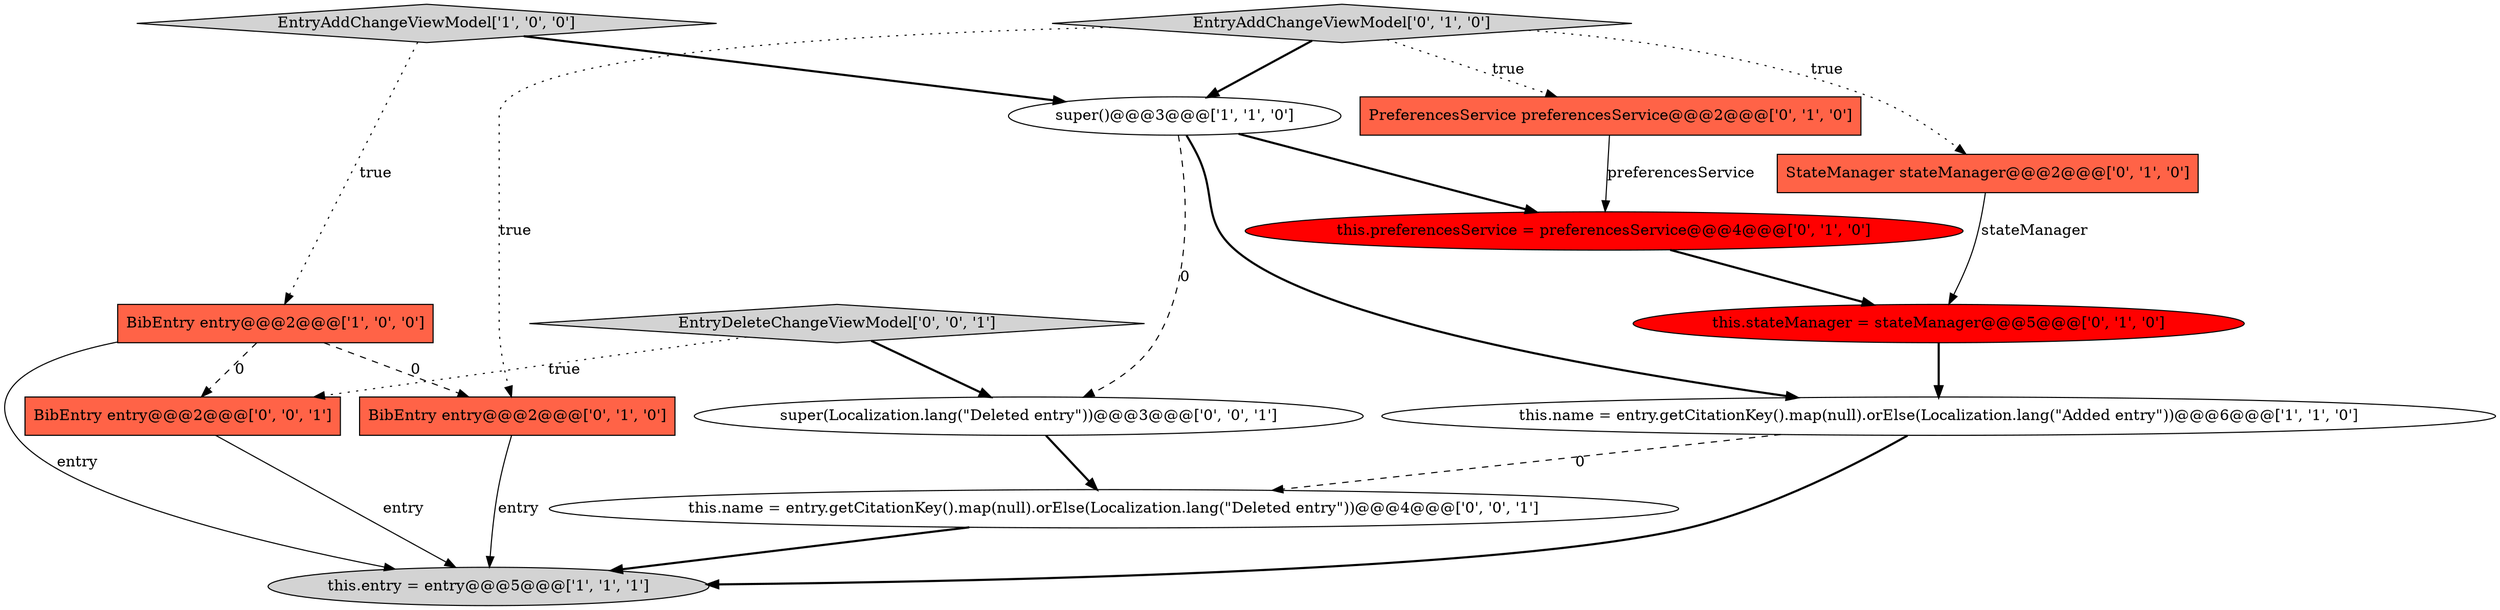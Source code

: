 digraph {
4 [style = filled, label = "this.entry = entry@@@5@@@['1', '1', '1']", fillcolor = lightgray, shape = ellipse image = "AAA0AAABBB1BBB"];
3 [style = filled, label = "BibEntry entry@@@2@@@['1', '0', '0']", fillcolor = tomato, shape = box image = "AAA1AAABBB1BBB"];
12 [style = filled, label = "BibEntry entry@@@2@@@['0', '0', '1']", fillcolor = tomato, shape = box image = "AAA0AAABBB3BBB"];
1 [style = filled, label = "this.name = entry.getCitationKey().map(null).orElse(Localization.lang(\"Added entry\"))@@@6@@@['1', '1', '0']", fillcolor = white, shape = ellipse image = "AAA0AAABBB1BBB"];
14 [style = filled, label = "EntryDeleteChangeViewModel['0', '0', '1']", fillcolor = lightgray, shape = diamond image = "AAA0AAABBB3BBB"];
13 [style = filled, label = "this.name = entry.getCitationKey().map(null).orElse(Localization.lang(\"Deleted entry\"))@@@4@@@['0', '0', '1']", fillcolor = white, shape = ellipse image = "AAA0AAABBB3BBB"];
7 [style = filled, label = "PreferencesService preferencesService@@@2@@@['0', '1', '0']", fillcolor = tomato, shape = box image = "AAA0AAABBB2BBB"];
9 [style = filled, label = "EntryAddChangeViewModel['0', '1', '0']", fillcolor = lightgray, shape = diamond image = "AAA0AAABBB2BBB"];
10 [style = filled, label = "this.stateManager = stateManager@@@5@@@['0', '1', '0']", fillcolor = red, shape = ellipse image = "AAA1AAABBB2BBB"];
11 [style = filled, label = "super(Localization.lang(\"Deleted entry\"))@@@3@@@['0', '0', '1']", fillcolor = white, shape = ellipse image = "AAA0AAABBB3BBB"];
5 [style = filled, label = "StateManager stateManager@@@2@@@['0', '1', '0']", fillcolor = tomato, shape = box image = "AAA0AAABBB2BBB"];
2 [style = filled, label = "EntryAddChangeViewModel['1', '0', '0']", fillcolor = lightgray, shape = diamond image = "AAA0AAABBB1BBB"];
0 [style = filled, label = "super()@@@3@@@['1', '1', '0']", fillcolor = white, shape = ellipse image = "AAA0AAABBB1BBB"];
8 [style = filled, label = "BibEntry entry@@@2@@@['0', '1', '0']", fillcolor = tomato, shape = box image = "AAA1AAABBB2BBB"];
6 [style = filled, label = "this.preferencesService = preferencesService@@@4@@@['0', '1', '0']", fillcolor = red, shape = ellipse image = "AAA1AAABBB2BBB"];
2->3 [style = dotted, label="true"];
1->4 [style = bold, label=""];
9->0 [style = bold, label=""];
14->12 [style = dotted, label="true"];
0->6 [style = bold, label=""];
0->11 [style = dashed, label="0"];
12->4 [style = solid, label="entry"];
9->8 [style = dotted, label="true"];
5->10 [style = solid, label="stateManager"];
1->13 [style = dashed, label="0"];
7->6 [style = solid, label="preferencesService"];
2->0 [style = bold, label=""];
3->12 [style = dashed, label="0"];
8->4 [style = solid, label="entry"];
0->1 [style = bold, label=""];
6->10 [style = bold, label=""];
11->13 [style = bold, label=""];
3->8 [style = dashed, label="0"];
9->7 [style = dotted, label="true"];
3->4 [style = solid, label="entry"];
10->1 [style = bold, label=""];
14->11 [style = bold, label=""];
13->4 [style = bold, label=""];
9->5 [style = dotted, label="true"];
}
